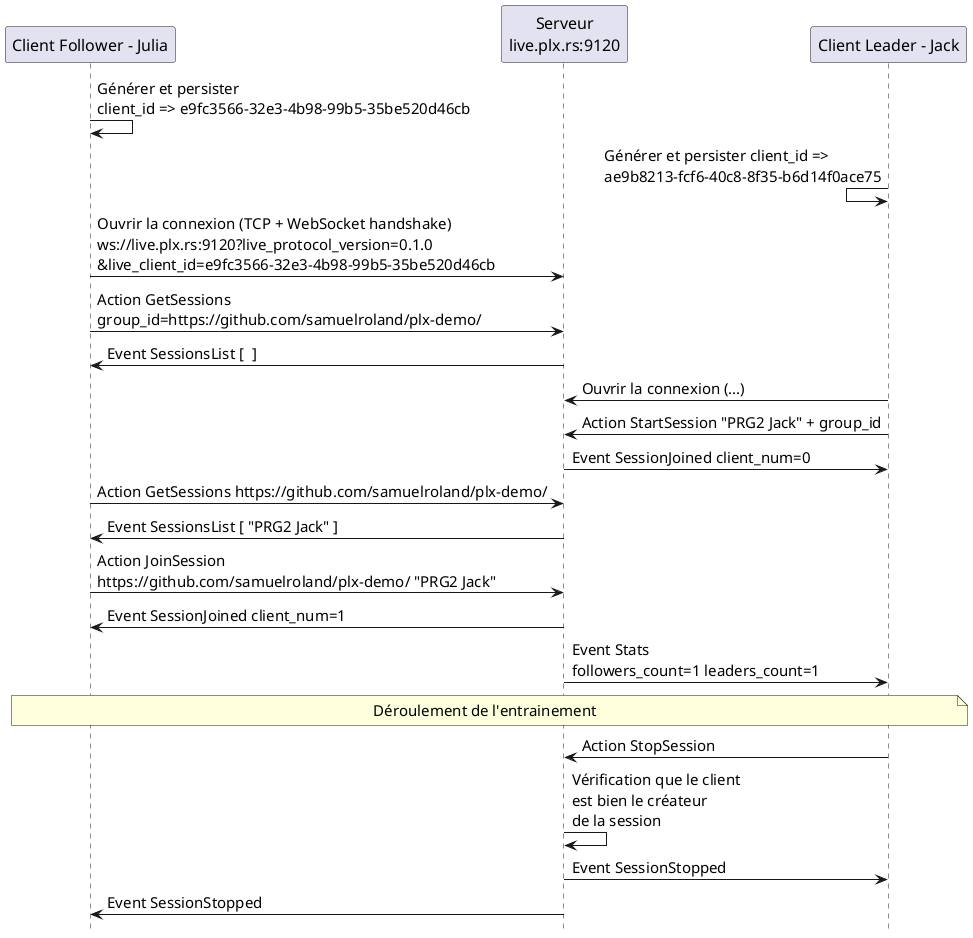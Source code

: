 @startuml 
hide footbox
skinparam defaultFontSize 16

participant "Client Follower - Julia" as follower
participant "Serveur\nlive.plx.rs:9120" as server
participant "Client Leader - Jack" as leader
skinparam defaultFontSize 15

' Before
follower -> follower: Générer et persister\nclient_id => e9fc3566-32e3-4b98-99b5-35be520d46cb
leader <- leader: Générer et persister client_id =>\nae9b8213-fcf6-40c8-8f35-b6d14f0ace75

' Follower get an empty list of sessions
follower -> server: Ouvrir la connexion (TCP + WebSocket handshake)\nws://live.plx.rs:9120?live_protocol_version=0.1.0\n&live_client_id=e9fc3566-32e3-4b98-99b5-35be520d46cb
follower -> server: Action GetSessions\ngroup_id=https://github.com/samuelroland/plx-demo/
server -> follower: Event SessionsList [  ]

' Session creation
leader -> server: Ouvrir la connexion (...)
leader -> server: Action StartSession "PRG2 Jack" + group_id
server -> leader: Event SessionJoined client_num=0
' attention: pas de Stats ici !

' Follower join
follower -> server: Action GetSessions https://github.com/samuelroland/plx-demo/
server -> follower: Event SessionsList [ "PRG2 Jack" ]
follower -> server: Action JoinSession\nhttps://github.com/samuelroland/plx-demo/ "PRG2 Jack"
server -> follower: Event SessionJoined client_num=1
server -> leader: Event Stats\nfollowers_count=1 leaders_count=1

note over follower, leader: Déroulement de l'entrainement
leader -> server: Action StopSession
server -> server: Vérification que le client\nest bien le créateur\nde la session
server -> leader: Event SessionStopped
server -> follower: Event SessionStopped

' Ces IDs doivent rester secrète entre le client et serveur, sinon il serait possible d'impersonner un client.
' Le même client_id ne peut être utilisé sur plusieurs sockets séparés
' Les clients ne peuvent être connecté sur une session à la fois. Les messages n'ont ainsi pas besoin d'indiquer la session concernée, le serveur maintient une map de client_id vers session, et en plus socket vers client_id ?
' Les clients n'ont pas besoin d'informer sur leur nom, juste d'un ID unique qui doit être persisté afin de supporter un redémarrage du client PLX ou une reconnexion.
' Action are actions taken mostly by client, but could also be the server closing the session after inactivity or during shutdown.
' Event are responses to actions, as everything is asynchronous
' exemple messages JSON pour les 2 formats

@enduml
